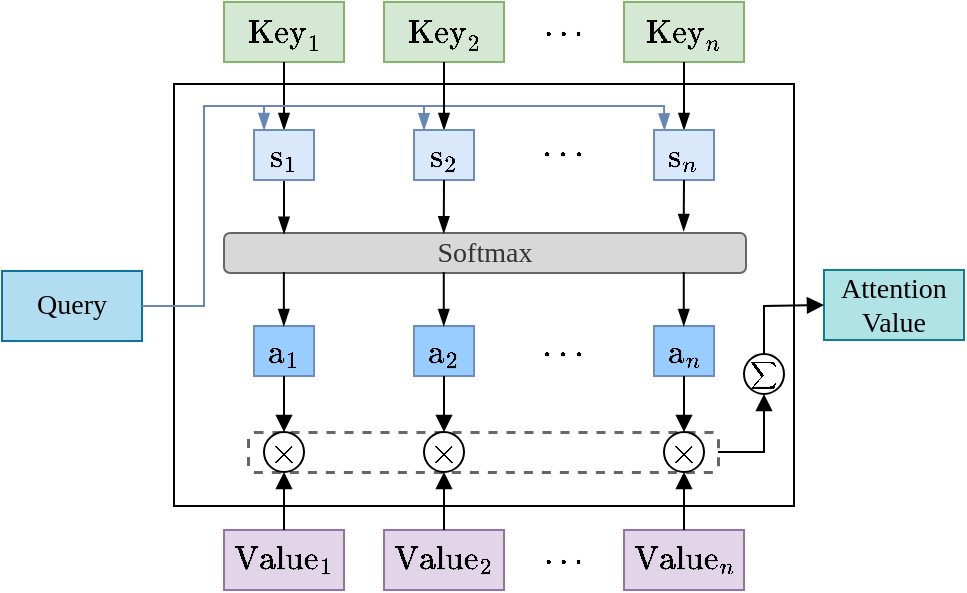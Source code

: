 <mxfile version="26.1.3">
  <diagram name="第 1 页" id="vekz1VgQCgPQaylvvoMv">
    <mxGraphModel dx="995" dy="663" grid="1" gridSize="10" guides="1" tooltips="1" connect="1" arrows="1" fold="1" page="1" pageScale="1" pageWidth="827" pageHeight="1169" math="1" shadow="0">
      <root>
        <mxCell id="0" />
        <mxCell id="1" parent="0" />
        <mxCell id="bsrRY8aAWEPg6WT7-m_b-28" value="" style="rounded=0;whiteSpace=wrap;html=1;fillColor=none;fontSize=15;" parent="1" vertex="1">
          <mxGeometry x="155" y="509" width="310" height="211" as="geometry" />
        </mxCell>
        <mxCell id="CKBmDJ3kUlhQhghKCygS-92" value="" style="rounded=1;whiteSpace=wrap;html=1;dashed=1;fillColor=none;strokeColor=#666666;fontSize=15;fontColor=#333333;strokeWidth=1.5;" parent="1" vertex="1">
          <mxGeometry x="192" y="683" width="235" height="20" as="geometry" />
        </mxCell>
        <mxCell id="CKBmDJ3kUlhQhghKCygS-1" value="Query" style="rounded=0;whiteSpace=wrap;html=1;aspect=fixed;fontFamily=Times New Roman;fontSize=14;fillColor=#b1ddf0;strokeColor=#10739e;" parent="1" vertex="1">
          <mxGeometry x="69" y="602.5" width="70" height="35" as="geometry" />
        </mxCell>
        <mxCell id="CKBmDJ3kUlhQhghKCygS-3" value="$$\text{Value}_1$$" style="rounded=0;whiteSpace=wrap;html=1;aspect=fixed;fontSize=14;fillColor=#e1d5e7;strokeColor=#9673a6;" parent="1" vertex="1">
          <mxGeometry x="180" y="732" width="60" height="30" as="geometry" />
        </mxCell>
        <mxCell id="CKBmDJ3kUlhQhghKCygS-4" value="$$\text{Value}_2$$" style="rounded=0;whiteSpace=wrap;html=1;aspect=fixed;fontSize=14;fillColor=#e1d5e7;strokeColor=#9673a6;" parent="1" vertex="1">
          <mxGeometry x="260" y="732" width="60" height="30" as="geometry" />
        </mxCell>
        <mxCell id="CKBmDJ3kUlhQhghKCygS-6" value="$$\text{Value}_n$$" style="rounded=0;whiteSpace=wrap;html=1;aspect=fixed;fontSize=14;fillColor=#e1d5e7;strokeColor=#9673a6;" parent="1" vertex="1">
          <mxGeometry x="380" y="732" width="60" height="30" as="geometry" />
        </mxCell>
        <mxCell id="CKBmDJ3kUlhQhghKCygS-7" value="$$\text{Key}_1$$" style="rounded=0;whiteSpace=wrap;html=1;aspect=fixed;fontSize=14;fillColor=#d5e8d4;strokeColor=#82b366;" parent="1" vertex="1">
          <mxGeometry x="180" y="468" width="60" height="30" as="geometry" />
        </mxCell>
        <mxCell id="CKBmDJ3kUlhQhghKCygS-8" value="$$\text{Key}_2$$" style="rounded=0;whiteSpace=wrap;html=1;aspect=fixed;fontSize=14;fillColor=#d5e8d4;strokeColor=#82b366;" parent="1" vertex="1">
          <mxGeometry x="260" y="468" width="60" height="30" as="geometry" />
        </mxCell>
        <mxCell id="CKBmDJ3kUlhQhghKCygS-10" value="$$\text{Key}_n$$" style="rounded=0;whiteSpace=wrap;html=1;aspect=fixed;fontSize=14;fillColor=#d5e8d4;strokeColor=#82b366;" parent="1" vertex="1">
          <mxGeometry x="380" y="468" width="60" height="30" as="geometry" />
        </mxCell>
        <mxCell id="CKBmDJ3kUlhQhghKCygS-26" value="$$\text{a}_1$$" style="rounded=0;whiteSpace=wrap;html=1;fontSize=14;fillColor=#99CCFF;strokeColor=#6c8ebf;" parent="1" vertex="1">
          <mxGeometry x="195" y="630" width="30" height="25" as="geometry" />
        </mxCell>
        <mxCell id="CKBmDJ3kUlhQhghKCygS-27" value="$$\text{a}_2$$" style="rounded=0;whiteSpace=wrap;html=1;fontSize=14;fillColor=#99CCFF;strokeColor=#6c8ebf;" parent="1" vertex="1">
          <mxGeometry x="275" y="630" width="30" height="25" as="geometry" />
        </mxCell>
        <mxCell id="CKBmDJ3kUlhQhghKCygS-29" value="$$\text{a}_n$$" style="rounded=0;whiteSpace=wrap;html=1;fontSize=14;fillColor=#99CCFF;strokeColor=#6c8ebf;" parent="1" vertex="1">
          <mxGeometry x="395" y="630" width="30" height="25" as="geometry" />
        </mxCell>
        <mxCell id="CKBmDJ3kUlhQhghKCygS-30" value="Softmax" style="rounded=1;whiteSpace=wrap;html=1;fontSize=14;fontFamily=Times New Roman;fillColor=#D8D8D8;fontColor=#333333;strokeColor=#666666;" parent="1" vertex="1">
          <mxGeometry x="180" y="583.5" width="261" height="20" as="geometry" />
        </mxCell>
        <mxCell id="CKBmDJ3kUlhQhghKCygS-32" value="" style="endArrow=blockThin;html=1;rounded=0;exitX=0.5;exitY=1;exitDx=0;exitDy=0;entryX=0.5;entryY=0;entryDx=0;entryDy=0;endFill=1;fontSize=15;" parent="1" source="CKBmDJ3kUlhQhghKCygS-7" target="bsrRY8aAWEPg6WT7-m_b-4" edge="1">
          <mxGeometry width="50" height="50" relative="1" as="geometry">
            <mxPoint x="120" y="550" as="sourcePoint" />
            <mxPoint x="210" y="523" as="targetPoint" />
          </mxGeometry>
        </mxCell>
        <mxCell id="CKBmDJ3kUlhQhghKCygS-47" value="Attention&lt;div&gt;Value&lt;/div&gt;" style="rounded=0;whiteSpace=wrap;html=1;aspect=fixed;fontFamily=Times New Roman;fontSize=14;fillColor=#b0e3e6;strokeColor=#0e8088;" parent="1" vertex="1">
          <mxGeometry x="480" y="602" width="70" height="35" as="geometry" />
        </mxCell>
        <mxCell id="CKBmDJ3kUlhQhghKCygS-60" value="" style="endArrow=blockThin;html=1;rounded=0;endFill=1;exitX=1;exitY=0.5;exitDx=0;exitDy=0;fontSize=15;entryX=0.173;entryY=0.008;entryDx=0;entryDy=0;entryPerimeter=0;fillColor=#b1ddf0;strokeColor=#6787B6;" parent="1" source="CKBmDJ3kUlhQhghKCygS-1" target="bsrRY8aAWEPg6WT7-m_b-7" edge="1">
          <mxGeometry width="50" height="50" relative="1" as="geometry">
            <mxPoint x="120" y="580" as="sourcePoint" />
            <mxPoint x="440" y="533" as="targetPoint" />
            <Array as="points">
              <mxPoint x="170" y="620" />
              <mxPoint x="170" y="520" />
              <mxPoint x="400" y="520" />
            </Array>
          </mxGeometry>
        </mxCell>
        <mxCell id="CKBmDJ3kUlhQhghKCygS-64" value="" style="endArrow=blockThin;html=1;rounded=0;exitX=0.5;exitY=1;exitDx=0;exitDy=0;entryX=0.5;entryY=0;entryDx=0;entryDy=0;endFill=1;fontSize=15;" parent="1" source="CKBmDJ3kUlhQhghKCygS-8" target="bsrRY8aAWEPg6WT7-m_b-5" edge="1">
          <mxGeometry width="50" height="50" relative="1" as="geometry">
            <mxPoint x="220" y="510" as="sourcePoint" />
            <mxPoint x="290" y="523" as="targetPoint" />
          </mxGeometry>
        </mxCell>
        <mxCell id="CKBmDJ3kUlhQhghKCygS-66" value="" style="endArrow=blockThin;html=1;rounded=0;exitX=0.5;exitY=1;exitDx=0;exitDy=0;entryX=0.5;entryY=0;entryDx=0;entryDy=0;endFill=1;fontSize=15;" parent="1" source="CKBmDJ3kUlhQhghKCygS-10" target="bsrRY8aAWEPg6WT7-m_b-7" edge="1">
          <mxGeometry width="50" height="50" relative="1" as="geometry">
            <mxPoint x="340" y="510" as="sourcePoint" />
            <mxPoint x="410" y="523" as="targetPoint" />
          </mxGeometry>
        </mxCell>
        <mxCell id="CKBmDJ3kUlhQhghKCygS-74" value="" style="endArrow=block;html=1;rounded=0;exitX=0.5;exitY=0;exitDx=0;exitDy=0;entryX=0.5;entryY=1;entryDx=0;entryDy=0;endFill=1;fontSize=15;" parent="1" source="CKBmDJ3kUlhQhghKCygS-3" target="CKBmDJ3kUlhQhghKCygS-86" edge="1">
          <mxGeometry width="50" height="50" relative="1" as="geometry">
            <mxPoint x="140" y="721" as="sourcePoint" />
            <mxPoint x="210" y="712" as="targetPoint" />
          </mxGeometry>
        </mxCell>
        <mxCell id="CKBmDJ3kUlhQhghKCygS-75" value="" style="endArrow=block;html=1;rounded=0;exitX=0.5;exitY=1;exitDx=0;exitDy=0;entryX=0.5;entryY=0;entryDx=0;entryDy=0;endFill=1;fontSize=15;" parent="1" source="CKBmDJ3kUlhQhghKCygS-26" target="CKBmDJ3kUlhQhghKCygS-86" edge="1">
          <mxGeometry width="50" height="50" relative="1" as="geometry">
            <mxPoint x="225" y="678" as="sourcePoint" />
            <mxPoint x="210" y="692" as="targetPoint" />
          </mxGeometry>
        </mxCell>
        <mxCell id="CKBmDJ3kUlhQhghKCygS-76" value="" style="endArrow=block;html=1;rounded=0;exitX=0.5;exitY=1;exitDx=0;exitDy=0;entryX=0.5;entryY=0;entryDx=0;entryDy=0;endFill=1;fontSize=15;" parent="1" source="CKBmDJ3kUlhQhghKCygS-27" target="CKBmDJ3kUlhQhghKCygS-87" edge="1">
          <mxGeometry width="50" height="50" relative="1" as="geometry">
            <mxPoint x="275" y="680" as="sourcePoint" />
            <mxPoint x="290" y="692" as="targetPoint" />
          </mxGeometry>
        </mxCell>
        <mxCell id="CKBmDJ3kUlhQhghKCygS-77" value="" style="endArrow=block;html=1;rounded=0;exitX=0.5;exitY=0;exitDx=0;exitDy=0;entryX=0.5;entryY=1;entryDx=0;entryDy=0;endFill=1;fontSize=15;" parent="1" source="CKBmDJ3kUlhQhghKCygS-4" target="CKBmDJ3kUlhQhghKCygS-87" edge="1">
          <mxGeometry width="50" height="50" relative="1" as="geometry">
            <mxPoint x="300" y="709" as="sourcePoint" />
            <mxPoint x="290" y="712" as="targetPoint" />
          </mxGeometry>
        </mxCell>
        <mxCell id="CKBmDJ3kUlhQhghKCygS-80" value="" style="endArrow=block;html=1;rounded=0;exitX=0.5;exitY=1;exitDx=0;exitDy=0;endFill=1;entryX=0.5;entryY=0;entryDx=0;entryDy=0;fontSize=15;" parent="1" source="CKBmDJ3kUlhQhghKCygS-29" target="CKBmDJ3kUlhQhghKCygS-89" edge="1">
          <mxGeometry width="50" height="50" relative="1" as="geometry">
            <mxPoint x="340" y="709" as="sourcePoint" />
            <mxPoint x="410" y="692" as="targetPoint" />
          </mxGeometry>
        </mxCell>
        <mxCell id="CKBmDJ3kUlhQhghKCygS-81" value="" style="endArrow=block;html=1;rounded=0;exitX=0.5;exitY=0;exitDx=0;exitDy=0;entryX=0.5;entryY=1;entryDx=0;entryDy=0;endFill=1;fontSize=15;" parent="1" source="CKBmDJ3kUlhQhghKCygS-6" target="CKBmDJ3kUlhQhghKCygS-89" edge="1">
          <mxGeometry width="50" height="50" relative="1" as="geometry">
            <mxPoint x="340" y="750" as="sourcePoint" />
            <mxPoint x="410" y="712" as="targetPoint" />
          </mxGeometry>
        </mxCell>
        <mxCell id="CKBmDJ3kUlhQhghKCygS-85" value="" style="endArrow=block;html=1;rounded=0;entryX=0;entryY=0.5;entryDx=0;entryDy=0;endFill=1;exitX=0.5;exitY=0;exitDx=0;exitDy=0;fontSize=15;" parent="1" source="CKBmDJ3kUlhQhghKCygS-93" target="CKBmDJ3kUlhQhghKCygS-47" edge="1">
          <mxGeometry width="50" height="50" relative="1" as="geometry">
            <mxPoint x="470" y="702" as="sourcePoint" />
            <mxPoint x="530" y="719" as="targetPoint" />
            <Array as="points">
              <mxPoint x="450" y="620" />
            </Array>
          </mxGeometry>
        </mxCell>
        <mxCell id="CKBmDJ3kUlhQhghKCygS-86" value="$$\times$$" style="ellipse;whiteSpace=wrap;html=1;aspect=fixed;fontSize=15;fontStyle=1" parent="1" vertex="1">
          <mxGeometry x="200" y="683" width="20" height="20" as="geometry" />
        </mxCell>
        <mxCell id="CKBmDJ3kUlhQhghKCygS-87" value="$$\times$$" style="ellipse;whiteSpace=wrap;html=1;aspect=fixed;fontSize=15;fontStyle=1" parent="1" vertex="1">
          <mxGeometry x="280" y="683" width="20" height="20" as="geometry" />
        </mxCell>
        <mxCell id="CKBmDJ3kUlhQhghKCygS-89" value="$$\times$$" style="ellipse;whiteSpace=wrap;html=1;aspect=fixed;fontSize=15;fontStyle=1" parent="1" vertex="1">
          <mxGeometry x="400" y="683" width="20" height="20" as="geometry" />
        </mxCell>
        <mxCell id="CKBmDJ3kUlhQhghKCygS-94" value="" style="endArrow=block;html=1;rounded=0;entryX=0.5;entryY=1;entryDx=0;entryDy=0;endFill=1;exitX=1;exitY=0.5;exitDx=0;exitDy=0;fontSize=15;" parent="1" source="CKBmDJ3kUlhQhghKCygS-92" target="CKBmDJ3kUlhQhghKCygS-93" edge="1">
          <mxGeometry width="50" height="50" relative="1" as="geometry">
            <mxPoint x="470" y="700" as="sourcePoint" />
            <mxPoint x="520" y="619" as="targetPoint" />
            <Array as="points">
              <mxPoint x="450" y="693" />
            </Array>
          </mxGeometry>
        </mxCell>
        <mxCell id="CKBmDJ3kUlhQhghKCygS-93" value="$$\sum$$" style="ellipse;whiteSpace=wrap;html=1;aspect=fixed;fontSize=8;" parent="1" vertex="1">
          <mxGeometry x="440" y="644" width="20" height="20" as="geometry" />
        </mxCell>
        <mxCell id="bsrRY8aAWEPg6WT7-m_b-15" value="" style="endArrow=blockThin;html=1;rounded=0;endFill=1;exitX=1;exitY=0.5;exitDx=0;exitDy=0;fillColor=#b1ddf0;strokeColor=#6787B6;entryX=0.167;entryY=0.003;entryDx=0;entryDy=0;entryPerimeter=0;fontSize=15;" parent="1" source="CKBmDJ3kUlhQhghKCygS-1" target="bsrRY8aAWEPg6WT7-m_b-5" edge="1">
          <mxGeometry width="50" height="50" relative="1" as="geometry">
            <mxPoint x="160" y="610" as="sourcePoint" />
            <mxPoint x="280" y="530" as="targetPoint" />
            <Array as="points">
              <mxPoint x="170" y="620" />
              <mxPoint x="170" y="520" />
              <mxPoint x="280" y="520" />
            </Array>
          </mxGeometry>
        </mxCell>
        <mxCell id="bsrRY8aAWEPg6WT7-m_b-7" value="$$\text{s}_n$$" style="rounded=0;whiteSpace=wrap;html=1;fontSize=14;fillColor=#dae8fc;strokeColor=#6c8ebf;aspect=fixed;" parent="1" vertex="1">
          <mxGeometry x="395" y="532" width="30" height="25" as="geometry" />
        </mxCell>
        <mxCell id="bsrRY8aAWEPg6WT7-m_b-14" value="" style="endArrow=blockThin;html=1;rounded=0;endFill=1;exitX=1;exitY=0.5;exitDx=0;exitDy=0;entryX=0.168;entryY=0.001;entryDx=0;entryDy=0;entryPerimeter=0;fillColor=#b1ddf0;strokeColor=#6787B6;fontSize=15;" parent="1" source="CKBmDJ3kUlhQhghKCygS-1" target="bsrRY8aAWEPg6WT7-m_b-4" edge="1">
          <mxGeometry width="50" height="50" relative="1" as="geometry">
            <mxPoint x="120" y="580" as="sourcePoint" />
            <mxPoint x="179.87" y="500" as="targetPoint" />
            <Array as="points">
              <mxPoint x="170" y="620" />
              <mxPoint x="170" y="520" />
              <mxPoint x="200" y="520" />
            </Array>
          </mxGeometry>
        </mxCell>
        <mxCell id="bsrRY8aAWEPg6WT7-m_b-5" value="$$\text{s}_2$$" style="rounded=0;whiteSpace=wrap;html=1;fontSize=14;fillColor=#dae8fc;strokeColor=#6c8ebf;aspect=fixed;" parent="1" vertex="1">
          <mxGeometry x="275" y="532" width="30" height="25" as="geometry" />
        </mxCell>
        <mxCell id="bsrRY8aAWEPg6WT7-m_b-18" value="" style="endArrow=blockThin;html=1;rounded=0;endFill=1;exitX=0.5;exitY=1;exitDx=0;exitDy=0;entryX=0.115;entryY=0.018;entryDx=0;entryDy=0;entryPerimeter=0;fontSize=15;" parent="1" source="bsrRY8aAWEPg6WT7-m_b-4" target="CKBmDJ3kUlhQhghKCygS-30" edge="1">
          <mxGeometry width="50" height="50" relative="1" as="geometry">
            <mxPoint x="120" y="590" as="sourcePoint" />
            <mxPoint x="210" y="580" as="targetPoint" />
          </mxGeometry>
        </mxCell>
        <mxCell id="bsrRY8aAWEPg6WT7-m_b-19" value="" style="endArrow=blockThin;html=1;rounded=0;endFill=1;exitX=0.5;exitY=1;exitDx=0;exitDy=0;entryX=0.421;entryY=0.006;entryDx=0;entryDy=0;entryPerimeter=0;fontSize=15;" parent="1" source="bsrRY8aAWEPg6WT7-m_b-5" target="CKBmDJ3kUlhQhghKCygS-30" edge="1">
          <mxGeometry width="50" height="50" relative="1" as="geometry">
            <mxPoint x="289.96" y="558" as="sourcePoint" />
            <mxPoint x="289.96" y="585" as="targetPoint" />
          </mxGeometry>
        </mxCell>
        <mxCell id="bsrRY8aAWEPg6WT7-m_b-20" value="" style="endArrow=blockThin;html=1;rounded=0;endFill=1;exitX=0.5;exitY=1;exitDx=0;exitDy=0;entryX=0.896;entryY=0;entryDx=0;entryDy=0;entryPerimeter=0;fontSize=15;" parent="1" source="bsrRY8aAWEPg6WT7-m_b-7" edge="1">
          <mxGeometry width="50" height="50" relative="1" as="geometry">
            <mxPoint x="420" y="557" as="sourcePoint" />
            <mxPoint x="409.84" y="582.5" as="targetPoint" />
          </mxGeometry>
        </mxCell>
        <mxCell id="bsrRY8aAWEPg6WT7-m_b-21" value="" style="endArrow=blockThin;html=1;rounded=0;endFill=1;exitX=0.5;exitY=1;exitDx=0;exitDy=0;entryX=0.069;entryY=-0.005;entryDx=0;entryDy=0;entryPerimeter=0;fontSize=15;" parent="1" edge="1">
          <mxGeometry width="50" height="50" relative="1" as="geometry">
            <mxPoint x="209.93" y="603" as="sourcePoint" />
            <mxPoint x="209.93" y="630" as="targetPoint" />
          </mxGeometry>
        </mxCell>
        <mxCell id="bsrRY8aAWEPg6WT7-m_b-22" value="" style="endArrow=blockThin;html=1;rounded=0;endFill=1;exitX=0.5;exitY=1;exitDx=0;exitDy=0;entryX=0.069;entryY=-0.005;entryDx=0;entryDy=0;entryPerimeter=0;fontSize=15;" parent="1" edge="1">
          <mxGeometry width="50" height="50" relative="1" as="geometry">
            <mxPoint x="289.89" y="603" as="sourcePoint" />
            <mxPoint x="289.89" y="630" as="targetPoint" />
          </mxGeometry>
        </mxCell>
        <mxCell id="bsrRY8aAWEPg6WT7-m_b-23" value="" style="endArrow=blockThin;html=1;rounded=0;endFill=1;exitX=0.5;exitY=1;exitDx=0;exitDy=0;entryX=0.069;entryY=-0.005;entryDx=0;entryDy=0;entryPerimeter=0;fontSize=15;" parent="1" edge="1">
          <mxGeometry width="50" height="50" relative="1" as="geometry">
            <mxPoint x="409.89" y="603" as="sourcePoint" />
            <mxPoint x="409.89" y="630" as="targetPoint" />
          </mxGeometry>
        </mxCell>
        <mxCell id="bsrRY8aAWEPg6WT7-m_b-24" value="$$\cdots$$" style="text;html=1;align=center;verticalAlign=middle;whiteSpace=wrap;rounded=0;fontSize=14;" parent="1" vertex="1">
          <mxGeometry x="320" y="468" width="60" height="30" as="geometry" />
        </mxCell>
        <mxCell id="bsrRY8aAWEPg6WT7-m_b-25" value="$$\cdots$$" style="text;html=1;align=center;verticalAlign=middle;whiteSpace=wrap;rounded=0;fontSize=15;" parent="1" vertex="1">
          <mxGeometry x="320" y="527.5" width="60" height="30" as="geometry" />
        </mxCell>
        <mxCell id="bsrRY8aAWEPg6WT7-m_b-26" value="$$\cdots$$" style="text;html=1;align=center;verticalAlign=middle;whiteSpace=wrap;rounded=0;fontSize=15;" parent="1" vertex="1">
          <mxGeometry x="320" y="627.5" width="60" height="30" as="geometry" />
        </mxCell>
        <mxCell id="bsrRY8aAWEPg6WT7-m_b-27" value="$$\cdots$$" style="text;html=1;align=center;verticalAlign=middle;whiteSpace=wrap;rounded=0;fontSize=14;" parent="1" vertex="1">
          <mxGeometry x="320" y="732" width="60" height="30" as="geometry" />
        </mxCell>
        <mxCell id="bsrRY8aAWEPg6WT7-m_b-4" value="$$\text{s}_1$$" style="rounded=0;whiteSpace=wrap;html=1;fontSize=14;fillColor=#dae8fc;strokeColor=#6c8ebf;" parent="1" vertex="1">
          <mxGeometry x="195" y="532" width="30" height="25" as="geometry" />
        </mxCell>
      </root>
    </mxGraphModel>
  </diagram>
</mxfile>
